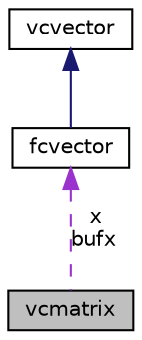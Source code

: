 digraph "vcmatrix"
{
  edge [fontname="Helvetica",fontsize="10",labelfontname="Helvetica",labelfontsize="10"];
  node [fontname="Helvetica",fontsize="10",shape=record];
  Node1 [label="vcmatrix",height=0.2,width=0.4,color="black", fillcolor="grey75", style="filled", fontcolor="black"];
  Node2 -> Node1 [dir="back",color="darkorchid3",fontsize="10",style="dashed",label=" x\nbufx" ,fontname="Helvetica"];
  Node2 [label="fcvector",height=0.2,width=0.4,color="black", fillcolor="white", style="filled",URL="$classfcvector.html"];
  Node3 -> Node2 [dir="back",color="midnightblue",fontsize="10",style="solid",fontname="Helvetica"];
  Node3 [label="vcvector",height=0.2,width=0.4,color="black", fillcolor="white", style="filled",URL="$classvcvector.html"];
}
